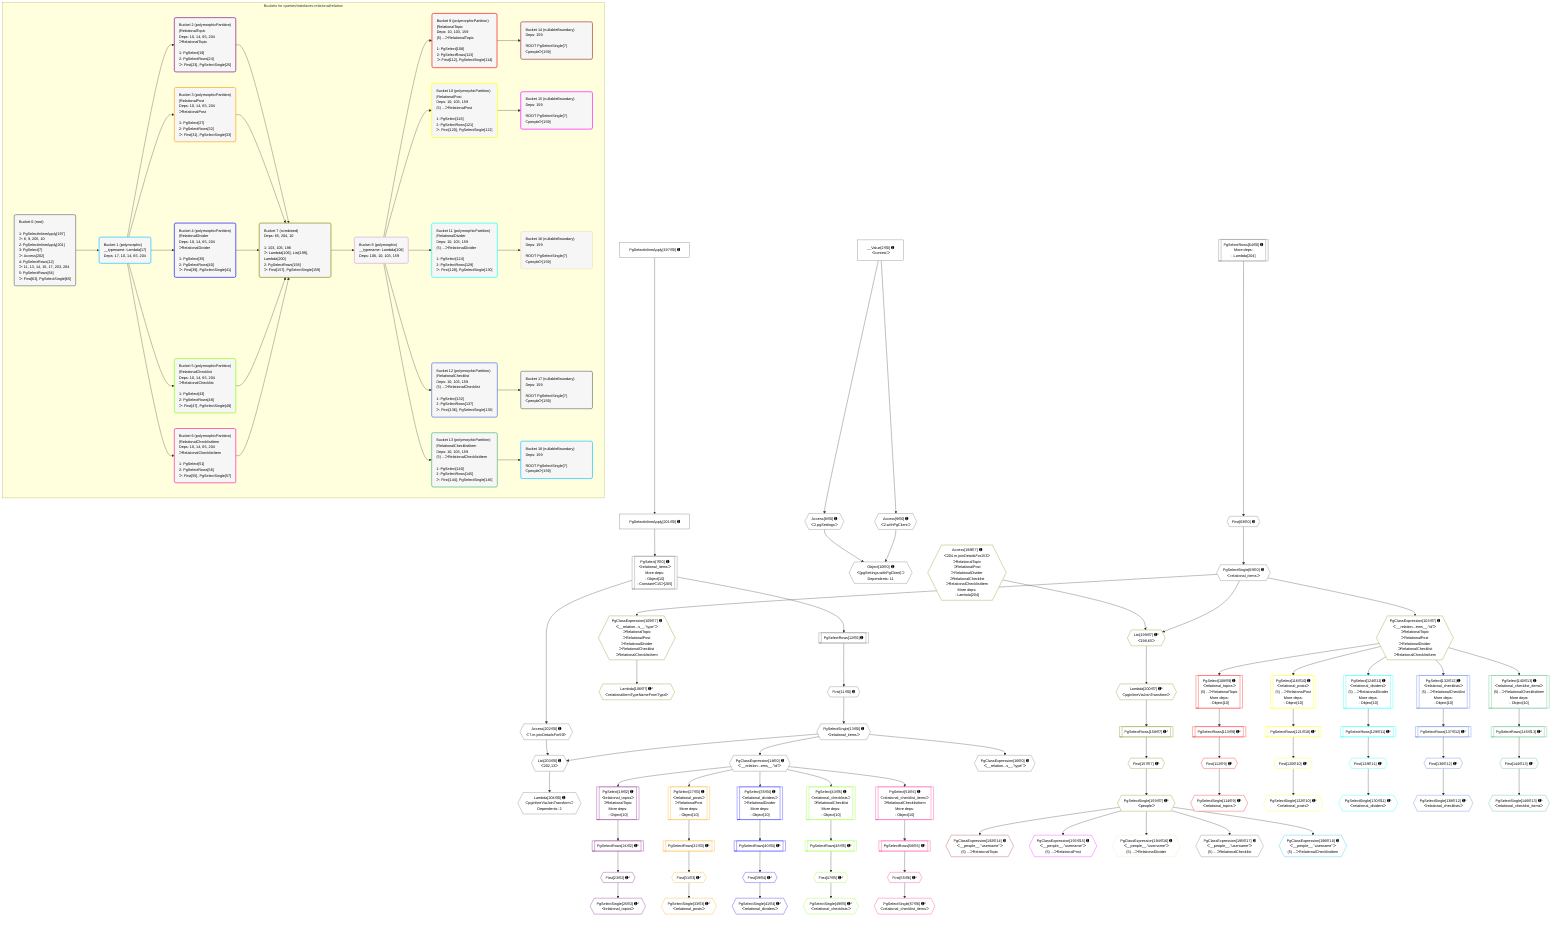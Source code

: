 %%{init: {'themeVariables': { 'fontSize': '12px'}}}%%
graph TD
    classDef path fill:#eee,stroke:#000,color:#000
    classDef plan fill:#fff,stroke-width:1px,color:#000
    classDef itemplan fill:#fff,stroke-width:2px,color:#000
    classDef unbatchedplan fill:#dff,stroke-width:1px,color:#000
    classDef sideeffectplan fill:#fcc,stroke-width:2px,color:#000
    classDef bucket fill:#f6f6f6,color:#000,stroke-width:2px,text-align:left

    subgraph "Buckets for queries/interfaces-relational/relation"
    Bucket0("Bucket 0 (root)<br /><br />1: PgSelectInlineApply[197]<br />ᐳ: 8, 9, 205, 10<br />2: PgSelectInlineApply[201]<br />3: PgSelect[7]<br />ᐳ: Access[202]<br />4: PgSelectRows[12]<br />ᐳ: 11, 13, 14, 16, 17, 203, 204<br />5: PgSelectRows[64]<br />ᐳ: First[63], PgSelectSingle[65]"):::bucket
    Bucket1("Bucket 1 (polymorphic)<br />__typename: Lambda[17]<br />Deps: 17, 10, 14, 65, 204"):::bucket
    Bucket2("Bucket 2 (polymorphicPartition)<br />|RelationalTopic<br />Deps: 10, 14, 65, 204<br />ᐳRelationalTopic<br /><br />1: PgSelect[19]<br />2: PgSelectRows[24]<br />ᐳ: First[23], PgSelectSingle[25]"):::bucket
    Bucket3("Bucket 3 (polymorphicPartition)<br />|RelationalPost<br />Deps: 10, 14, 65, 204<br />ᐳRelationalPost<br /><br />1: PgSelect[27]<br />2: PgSelectRows[32]<br />ᐳ: First[31], PgSelectSingle[33]"):::bucket
    Bucket4("Bucket 4 (polymorphicPartition)<br />|RelationalDivider<br />Deps: 10, 14, 65, 204<br />ᐳRelationalDivider<br /><br />1: PgSelect[35]<br />2: PgSelectRows[40]<br />ᐳ: First[39], PgSelectSingle[41]"):::bucket
    Bucket5("Bucket 5 (polymorphicPartition)<br />|RelationalChecklist<br />Deps: 10, 14, 65, 204<br />ᐳRelationalChecklist<br /><br />1: PgSelect[43]<br />2: PgSelectRows[48]<br />ᐳ: First[47], PgSelectSingle[49]"):::bucket
    Bucket6("Bucket 6 (polymorphicPartition)<br />|RelationalChecklistItem<br />Deps: 10, 14, 65, 204<br />ᐳRelationalChecklistItem<br /><br />1: PgSelect[51]<br />2: PgSelectRows[56]<br />ᐳ: First[55], PgSelectSingle[57]"):::bucket
    Bucket7("Bucket 7 (combined)<br />Deps: 65, 204, 10<br /><br />1: 103, 105, 198<br />ᐳ: Lambda[106], List[199], Lambda[200]<br />2: PgSelectRows[158]<br />ᐳ: First[157], PgSelectSingle[159]"):::bucket
    Bucket8("Bucket 8 (polymorphic)<br />__typename: Lambda[106]<br />Deps: 106, 10, 103, 159"):::bucket
    Bucket9("Bucket 9 (polymorphicPartition)<br />|RelationalTopic<br />Deps: 10, 103, 159<br />(5) ...ᐳRelationalTopic<br /><br />1: PgSelect[108]<br />2: PgSelectRows[113]<br />ᐳ: First[112], PgSelectSingle[114]"):::bucket
    Bucket10("Bucket 10 (polymorphicPartition)<br />|RelationalPost<br />Deps: 10, 103, 159<br />(5) ...ᐳRelationalPost<br /><br />1: PgSelect[116]<br />2: PgSelectRows[121]<br />ᐳ: First[120], PgSelectSingle[122]"):::bucket
    Bucket11("Bucket 11 (polymorphicPartition)<br />|RelationalDivider<br />Deps: 10, 103, 159<br />(5) ...ᐳRelationalDivider<br /><br />1: PgSelect[124]<br />2: PgSelectRows[129]<br />ᐳ: First[128], PgSelectSingle[130]"):::bucket
    Bucket12("Bucket 12 (polymorphicPartition)<br />|RelationalChecklist<br />Deps: 10, 103, 159<br />(5) ...ᐳRelationalChecklist<br /><br />1: PgSelect[132]<br />2: PgSelectRows[137]<br />ᐳ: First[136], PgSelectSingle[138]"):::bucket
    Bucket13("Bucket 13 (polymorphicPartition)<br />|RelationalChecklistItem<br />Deps: 10, 103, 159<br />(5) ...ᐳRelationalChecklistItem<br /><br />1: PgSelect[140]<br />2: PgSelectRows[145]<br />ᐳ: First[144], PgSelectSingle[146]"):::bucket
    Bucket14("Bucket 14 (nullableBoundary)<br />Deps: 159<br /><br />ROOT PgSelectSingle{7}ᐸpeopleᐳ[159]"):::bucket
    Bucket15("Bucket 15 (nullableBoundary)<br />Deps: 159<br /><br />ROOT PgSelectSingle{7}ᐸpeopleᐳ[159]"):::bucket
    Bucket16("Bucket 16 (nullableBoundary)<br />Deps: 159<br /><br />ROOT PgSelectSingle{7}ᐸpeopleᐳ[159]"):::bucket
    Bucket17("Bucket 17 (nullableBoundary)<br />Deps: 159<br /><br />ROOT PgSelectSingle{7}ᐸpeopleᐳ[159]"):::bucket
    Bucket18("Bucket 18 (nullableBoundary)<br />Deps: 159<br /><br />ROOT PgSelectSingle{7}ᐸpeopleᐳ[159]"):::bucket
    end
    Bucket0 --> Bucket1
    Bucket1 --> Bucket2 & Bucket3 & Bucket4 & Bucket5 & Bucket6
    Bucket2 --> Bucket7
    Bucket3 --> Bucket7
    Bucket4 --> Bucket7
    Bucket5 --> Bucket7
    Bucket6 --> Bucket7
    Bucket7 --> Bucket8
    Bucket8 --> Bucket9 & Bucket10 & Bucket11 & Bucket12 & Bucket13
    Bucket9 --> Bucket14
    Bucket10 --> Bucket15
    Bucket11 --> Bucket16
    Bucket12 --> Bucket17
    Bucket13 --> Bucket18

    %% plan dependencies
    PgSelect7[["PgSelect[7∈0] ➊<br />ᐸrelational_itemsᐳ<br />More deps:<br />- Object[10]<br />- Constantᐸ15ᐳ[205]"]]:::plan
    PgSelectInlineApply201["PgSelectInlineApply[201∈0] ➊"]:::plan
    PgSelectInlineApply201 --> PgSelect7
    Object10{{"Object[10∈0] ➊<br />ᐸ{pgSettings,withPgClient}ᐳ<br />Dependents: 11"}}:::plan
    Access8{{"Access[8∈0] ➊<br />ᐸ2.pgSettingsᐳ"}}:::plan
    Access9{{"Access[9∈0] ➊<br />ᐸ2.withPgClientᐳ"}}:::plan
    Access8 & Access9 --> Object10
    List203{{"List[203∈0] ➊<br />ᐸ202,13ᐳ"}}:::plan
    Access202{{"Access[202∈0] ➊<br />ᐸ7.m.joinDetailsFor59ᐳ"}}:::plan
    PgSelectSingle13{{"PgSelectSingle[13∈0] ➊<br />ᐸrelational_itemsᐳ"}}:::plan
    Access202 & PgSelectSingle13 --> List203
    __Value2["__Value[2∈0] ➊<br />ᐸcontextᐳ"]:::plan
    __Value2 --> Access8
    __Value2 --> Access9
    First11{{"First[11∈0] ➊"}}:::plan
    PgSelectRows12[["PgSelectRows[12∈0] ➊"]]:::plan
    PgSelectRows12 --> First11
    PgSelect7 --> PgSelectRows12
    First11 --> PgSelectSingle13
    PgClassExpression14{{"PgClassExpression[14∈0] ➊<br />ᐸ__relation...ems__.”id”ᐳ"}}:::plan
    PgSelectSingle13 --> PgClassExpression14
    PgClassExpression16{{"PgClassExpression[16∈0] ➊<br />ᐸ__relation...s__.”type”ᐳ"}}:::plan
    PgSelectSingle13 --> PgClassExpression16
    First63{{"First[63∈0] ➊"}}:::plan
    PgSelectRows64[["PgSelectRows[64∈0] ➊<br />More deps:<br />- Lambda[204]"]]:::plan
    PgSelectRows64 --> First63
    PgSelectSingle65{{"PgSelectSingle[65∈0] ➊<br />ᐸrelational_itemsᐳ"}}:::plan
    First63 --> PgSelectSingle65
    PgSelectInlineApply197["PgSelectInlineApply[197∈0] ➊"]:::plan
    PgSelectInlineApply197 --> PgSelectInlineApply201
    PgSelect7 --> Access202
    Lambda204{{"Lambda[204∈0] ➊<br />ᐸpgInlineViaJoinTransformᐳ<br />Dependents: 2"}}:::plan
    List203 --> Lambda204
    PgSelect19[["PgSelect[19∈2] ➊<br />ᐸrelational_topicsᐳ<br />ᐳRelationalTopic<br />More deps:<br />- Object[10]"]]:::plan
    PgClassExpression14 --> PgSelect19
    First23{{"First[23∈2] ➊^"}}:::plan
    PgSelectRows24[["PgSelectRows[24∈2] ➊^"]]:::plan
    PgSelectRows24 --> First23
    PgSelect19 --> PgSelectRows24
    PgSelectSingle25{{"PgSelectSingle[25∈2] ➊^<br />ᐸrelational_topicsᐳ"}}:::plan
    First23 --> PgSelectSingle25
    PgSelect27[["PgSelect[27∈3] ➊<br />ᐸrelational_postsᐳ<br />ᐳRelationalPost<br />More deps:<br />- Object[10]"]]:::plan
    PgClassExpression14 --> PgSelect27
    First31{{"First[31∈3] ➊^"}}:::plan
    PgSelectRows32[["PgSelectRows[32∈3] ➊^"]]:::plan
    PgSelectRows32 --> First31
    PgSelect27 --> PgSelectRows32
    PgSelectSingle33{{"PgSelectSingle[33∈3] ➊^<br />ᐸrelational_postsᐳ"}}:::plan
    First31 --> PgSelectSingle33
    PgSelect35[["PgSelect[35∈4] ➊<br />ᐸrelational_dividersᐳ<br />ᐳRelationalDivider<br />More deps:<br />- Object[10]"]]:::plan
    PgClassExpression14 --> PgSelect35
    First39{{"First[39∈4] ➊^"}}:::plan
    PgSelectRows40[["PgSelectRows[40∈4] ➊^"]]:::plan
    PgSelectRows40 --> First39
    PgSelect35 --> PgSelectRows40
    PgSelectSingle41{{"PgSelectSingle[41∈4] ➊^<br />ᐸrelational_dividersᐳ"}}:::plan
    First39 --> PgSelectSingle41
    PgSelect43[["PgSelect[43∈5] ➊<br />ᐸrelational_checklistsᐳ<br />ᐳRelationalChecklist<br />More deps:<br />- Object[10]"]]:::plan
    PgClassExpression14 --> PgSelect43
    First47{{"First[47∈5] ➊^"}}:::plan
    PgSelectRows48[["PgSelectRows[48∈5] ➊^"]]:::plan
    PgSelectRows48 --> First47
    PgSelect43 --> PgSelectRows48
    PgSelectSingle49{{"PgSelectSingle[49∈5] ➊^<br />ᐸrelational_checklistsᐳ"}}:::plan
    First47 --> PgSelectSingle49
    PgSelect51[["PgSelect[51∈6] ➊<br />ᐸrelational_checklist_itemsᐳ<br />ᐳRelationalChecklistItem<br />More deps:<br />- Object[10]"]]:::plan
    PgClassExpression14 --> PgSelect51
    First55{{"First[55∈6] ➊^"}}:::plan
    PgSelectRows56[["PgSelectRows[56∈6] ➊^"]]:::plan
    PgSelectRows56 --> First55
    PgSelect51 --> PgSelectRows56
    PgSelectSingle57{{"PgSelectSingle[57∈6] ➊^<br />ᐸrelational_checklist_itemsᐳ"}}:::plan
    First55 --> PgSelectSingle57
    List199{{"List[199∈7] ➊^<br />ᐸ198,65ᐳ"}}:::plan
    Access198{{"Access[198∈7] ➊<br />ᐸ204.m.joinDetailsFor153ᐳ<br />ᐳRelationalTopic<br />ᐳRelationalPost<br />ᐳRelationalDivider<br />ᐳRelationalChecklist<br />ᐳRelationalChecklistItem<br />More deps:<br />- Lambda[204]"}}:::plan
    Access198 & PgSelectSingle65 --> List199
    PgClassExpression103{{"PgClassExpression[103∈7] ➊<br />ᐸ__relation...ems__.”id”ᐳ<br />ᐳRelationalTopic<br />ᐳRelationalPost<br />ᐳRelationalDivider<br />ᐳRelationalChecklist<br />ᐳRelationalChecklistItem"}}:::plan
    PgSelectSingle65 --> PgClassExpression103
    PgClassExpression105{{"PgClassExpression[105∈7] ➊<br />ᐸ__relation...s__.”type”ᐳ<br />ᐳRelationalTopic<br />ᐳRelationalPost<br />ᐳRelationalDivider<br />ᐳRelationalChecklist<br />ᐳRelationalChecklistItem"}}:::plan
    PgSelectSingle65 --> PgClassExpression105
    Lambda106{{"Lambda[106∈7] ➊^<br />ᐸrelationalItemTypeNameFromTypeᐳ"}}:::plan
    PgClassExpression105 --> Lambda106
    First157{{"First[157∈7] ➊^"}}:::plan
    PgSelectRows158[["PgSelectRows[158∈7] ➊^"]]:::plan
    PgSelectRows158 --> First157
    Lambda200{{"Lambda[200∈7] ➊^<br />ᐸpgInlineViaJoinTransformᐳ"}}:::plan
    Lambda200 --> PgSelectRows158
    PgSelectSingle159{{"PgSelectSingle[159∈7] ➊^<br />ᐸpeopleᐳ"}}:::plan
    First157 --> PgSelectSingle159
    List199 --> Lambda200
    PgSelect108[["PgSelect[108∈9] ➊<br />ᐸrelational_topicsᐳ<br />(5) ...ᐳRelationalTopic<br />More deps:<br />- Object[10]"]]:::plan
    PgClassExpression103 --> PgSelect108
    First112{{"First[112∈9] ➊^"}}:::plan
    PgSelectRows113[["PgSelectRows[113∈9] ➊^"]]:::plan
    PgSelectRows113 --> First112
    PgSelect108 --> PgSelectRows113
    PgSelectSingle114{{"PgSelectSingle[114∈9] ➊^<br />ᐸrelational_topicsᐳ"}}:::plan
    First112 --> PgSelectSingle114
    PgSelect116[["PgSelect[116∈10] ➊<br />ᐸrelational_postsᐳ<br />(5) ...ᐳRelationalPost<br />More deps:<br />- Object[10]"]]:::plan
    PgClassExpression103 --> PgSelect116
    First120{{"First[120∈10] ➊^"}}:::plan
    PgSelectRows121[["PgSelectRows[121∈10] ➊^"]]:::plan
    PgSelectRows121 --> First120
    PgSelect116 --> PgSelectRows121
    PgSelectSingle122{{"PgSelectSingle[122∈10] ➊^<br />ᐸrelational_postsᐳ"}}:::plan
    First120 --> PgSelectSingle122
    PgSelect124[["PgSelect[124∈11] ➊<br />ᐸrelational_dividersᐳ<br />(5) ...ᐳRelationalDivider<br />More deps:<br />- Object[10]"]]:::plan
    PgClassExpression103 --> PgSelect124
    First128{{"First[128∈11] ➊^"}}:::plan
    PgSelectRows129[["PgSelectRows[129∈11] ➊^"]]:::plan
    PgSelectRows129 --> First128
    PgSelect124 --> PgSelectRows129
    PgSelectSingle130{{"PgSelectSingle[130∈11] ➊^<br />ᐸrelational_dividersᐳ"}}:::plan
    First128 --> PgSelectSingle130
    PgSelect132[["PgSelect[132∈12] ➊<br />ᐸrelational_checklistsᐳ<br />(5) ...ᐳRelationalChecklist<br />More deps:<br />- Object[10]"]]:::plan
    PgClassExpression103 --> PgSelect132
    First136{{"First[136∈12] ➊^"}}:::plan
    PgSelectRows137[["PgSelectRows[137∈12] ➊^"]]:::plan
    PgSelectRows137 --> First136
    PgSelect132 --> PgSelectRows137
    PgSelectSingle138{{"PgSelectSingle[138∈12] ➊^<br />ᐸrelational_checklistsᐳ"}}:::plan
    First136 --> PgSelectSingle138
    PgSelect140[["PgSelect[140∈13] ➊<br />ᐸrelational_checklist_itemsᐳ<br />(5) ...ᐳRelationalChecklistItem<br />More deps:<br />- Object[10]"]]:::plan
    PgClassExpression103 --> PgSelect140
    First144{{"First[144∈13] ➊^"}}:::plan
    PgSelectRows145[["PgSelectRows[145∈13] ➊^"]]:::plan
    PgSelectRows145 --> First144
    PgSelect140 --> PgSelectRows145
    PgSelectSingle146{{"PgSelectSingle[146∈13] ➊^<br />ᐸrelational_checklist_itemsᐳ"}}:::plan
    First144 --> PgSelectSingle146
    PgClassExpression192{{"PgClassExpression[192∈14] ➊<br />ᐸ__people__.”username”ᐳ<br />(5) ...ᐳRelationalTopic"}}:::plan
    PgSelectSingle159 --> PgClassExpression192
    PgClassExpression193{{"PgClassExpression[193∈15] ➊<br />ᐸ__people__.”username”ᐳ<br />(5) ...ᐳRelationalPost"}}:::plan
    PgSelectSingle159 --> PgClassExpression193
    PgClassExpression194{{"PgClassExpression[194∈16] ➊<br />ᐸ__people__.”username”ᐳ<br />(5) ...ᐳRelationalDivider"}}:::plan
    PgSelectSingle159 --> PgClassExpression194
    PgClassExpression195{{"PgClassExpression[195∈17] ➊<br />ᐸ__people__.”username”ᐳ<br />(5) ...ᐳRelationalChecklist"}}:::plan
    PgSelectSingle159 --> PgClassExpression195
    PgClassExpression196{{"PgClassExpression[196∈18] ➊<br />ᐸ__people__.”username”ᐳ<br />(5) ...ᐳRelationalChecklistItem"}}:::plan
    PgSelectSingle159 --> PgClassExpression196

    %% define steps
    classDef bucket0 stroke:#696969
    class Bucket0,__Value2,PgSelect7,Access8,Access9,Object10,First11,PgSelectRows12,PgSelectSingle13,PgClassExpression14,PgClassExpression16,First63,PgSelectRows64,PgSelectSingle65,PgSelectInlineApply197,PgSelectInlineApply201,Access202,List203,Lambda204 bucket0
    classDef bucket1 stroke:#00bfff
    class Bucket1 bucket1
    classDef bucket2 stroke:#7f007f
    class Bucket2,PgSelect19,First23,PgSelectRows24,PgSelectSingle25 bucket2
    classDef bucket3 stroke:#ffa500
    class Bucket3,PgSelect27,First31,PgSelectRows32,PgSelectSingle33 bucket3
    classDef bucket4 stroke:#0000ff
    class Bucket4,PgSelect35,First39,PgSelectRows40,PgSelectSingle41 bucket4
    classDef bucket5 stroke:#7fff00
    class Bucket5,PgSelect43,First47,PgSelectRows48,PgSelectSingle49 bucket5
    classDef bucket6 stroke:#ff1493
    class Bucket6,PgSelect51,First55,PgSelectRows56,PgSelectSingle57 bucket6
    classDef bucket7 stroke:#808000
    class Bucket7,PgClassExpression103,PgClassExpression105,Lambda106,First157,PgSelectRows158,PgSelectSingle159,Access198,List199,Lambda200 bucket7
    classDef bucket8 stroke:#dda0dd
    class Bucket8 bucket8
    classDef bucket9 stroke:#ff0000
    class Bucket9,PgSelect108,First112,PgSelectRows113,PgSelectSingle114 bucket9
    classDef bucket10 stroke:#ffff00
    class Bucket10,PgSelect116,First120,PgSelectRows121,PgSelectSingle122 bucket10
    classDef bucket11 stroke:#00ffff
    class Bucket11,PgSelect124,First128,PgSelectRows129,PgSelectSingle130 bucket11
    classDef bucket12 stroke:#4169e1
    class Bucket12,PgSelect132,First136,PgSelectRows137,PgSelectSingle138 bucket12
    classDef bucket13 stroke:#3cb371
    class Bucket13,PgSelect140,First144,PgSelectRows145,PgSelectSingle146 bucket13
    classDef bucket14 stroke:#a52a2a
    class Bucket14,PgClassExpression192 bucket14
    classDef bucket15 stroke:#ff00ff
    class Bucket15,PgClassExpression193 bucket15
    classDef bucket16 stroke:#f5deb3
    class Bucket16,PgClassExpression194 bucket16
    classDef bucket17 stroke:#696969
    class Bucket17,PgClassExpression195 bucket17
    classDef bucket18 stroke:#00bfff
    class Bucket18,PgClassExpression196 bucket18